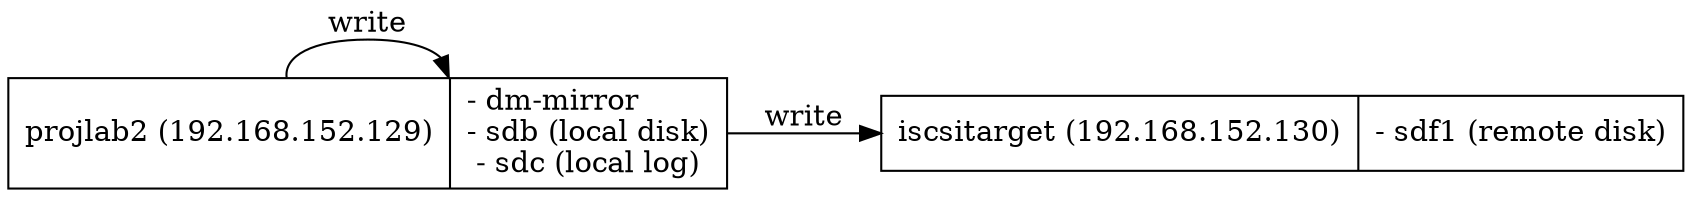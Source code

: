 digraph G {
        node [shape=record]
        m0 [label="{projlab2 (192.168.152.129)\l|- dm-mirror\l- sdb (local disk)\l- sdc (local log)}"]
        m1 [label="{iscsitarget (192.168.152.130)\l|- sdf1 (remote disk)}"]
	rankdir=LR
        m0 -> m0 [label="write"]
        m0 -> m1 [label="write"]
}
